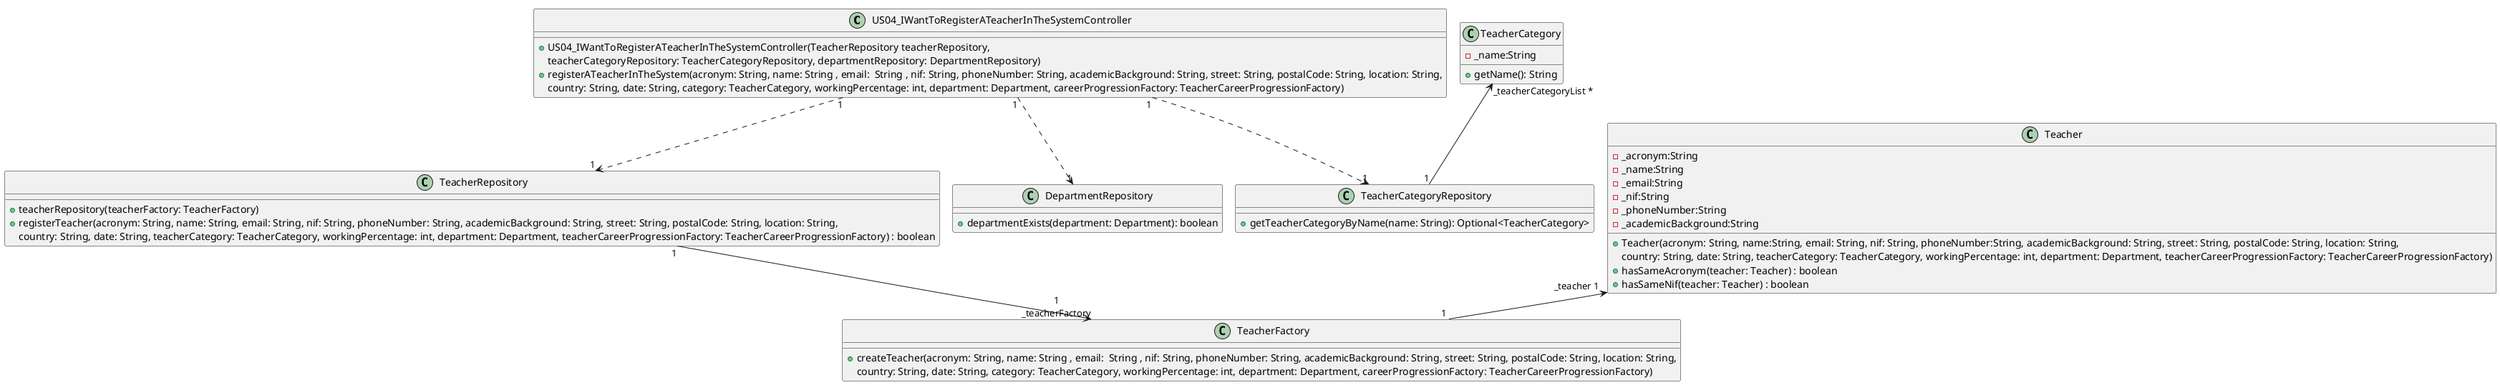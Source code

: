 @startuml
!pragma layout smetana
'left to right direction

class US04_IWantToRegisterATeacherInTheSystemController {
        +US04_IWantToRegisterATeacherInTheSystemController(TeacherRepository teacherRepository,
        teacherCategoryRepository: TeacherCategoryRepository, departmentRepository: DepartmentRepository)
        +registerATeacherInTheSystem(acronym: String, name: String , email:  String , nif: String, phoneNumber: String, academicBackground: String, street: String, postalCode: String, location: String,
        country: String, date: String, category: TeacherCategory, workingPercentage: int, department: Department, careerProgressionFactory: TeacherCareerProgressionFactory)
}

class Teacher {
     -_acronym:String
     -_name:String
     -_email:String
     -_nif:String
     -_phoneNumber:String
     -_academicBackground:String
     +Teacher(acronym: String, name:String, email: String, nif: String, phoneNumber:String, academicBackground: String, street: String, postalCode: String, location: String,
     country: String, date: String, teacherCategory: TeacherCategory, workingPercentage: int, department: Department, teacherCareerProgressionFactory: TeacherCareerProgressionFactory)
     +hasSameAcronym(teacher: Teacher) : boolean
     +hasSameNif(teacher: Teacher) : boolean
}

class TeacherRepository {
    +teacherRepository(teacherFactory: TeacherFactory)
    +registerTeacher(acronym: String, name: String, email: String, nif: String, phoneNumber: String, academicBackground: String, street: String, postalCode: String, location: String,
    country: String, date: String, teacherCategory: TeacherCategory, workingPercentage: int, department: Department, teacherCareerProgressionFactory: TeacherCareerProgressionFactory) : boolean
}

class TeacherFactory {
    +createTeacher(acronym: String, name: String , email:  String , nif: String, phoneNumber: String, academicBackground: String, street: String, postalCode: String, location: String,
    country: String, date: String, category: TeacherCategory, workingPercentage: int, department: Department, careerProgressionFactory: TeacherCareerProgressionFactory)
}

class DepartmentRepository {
    +departmentExists(department: Department): boolean
}

class TeacherCategory {
    -_name:String
    +getName(): String
}

class TeacherCategoryRepository {
    +getTeacherCategoryByName(name: String): Optional<TeacherCategory>
}


US04_IWantToRegisterATeacherInTheSystemController "1" ..> "1" TeacherRepository
US04_IWantToRegisterATeacherInTheSystemController "1" ..> "1" TeacherCategoryRepository
US04_IWantToRegisterATeacherInTheSystemController "1" ..> "1" DepartmentRepository
TeacherRepository "1" --> " 1 \n_teacherFactory" TeacherFactory
Teacher "_teacher 1   " <-- "1 " TeacherFactory
TeacherCategory "_teacherCategoryList *" <-- "1" TeacherCategoryRepository

@enduml
